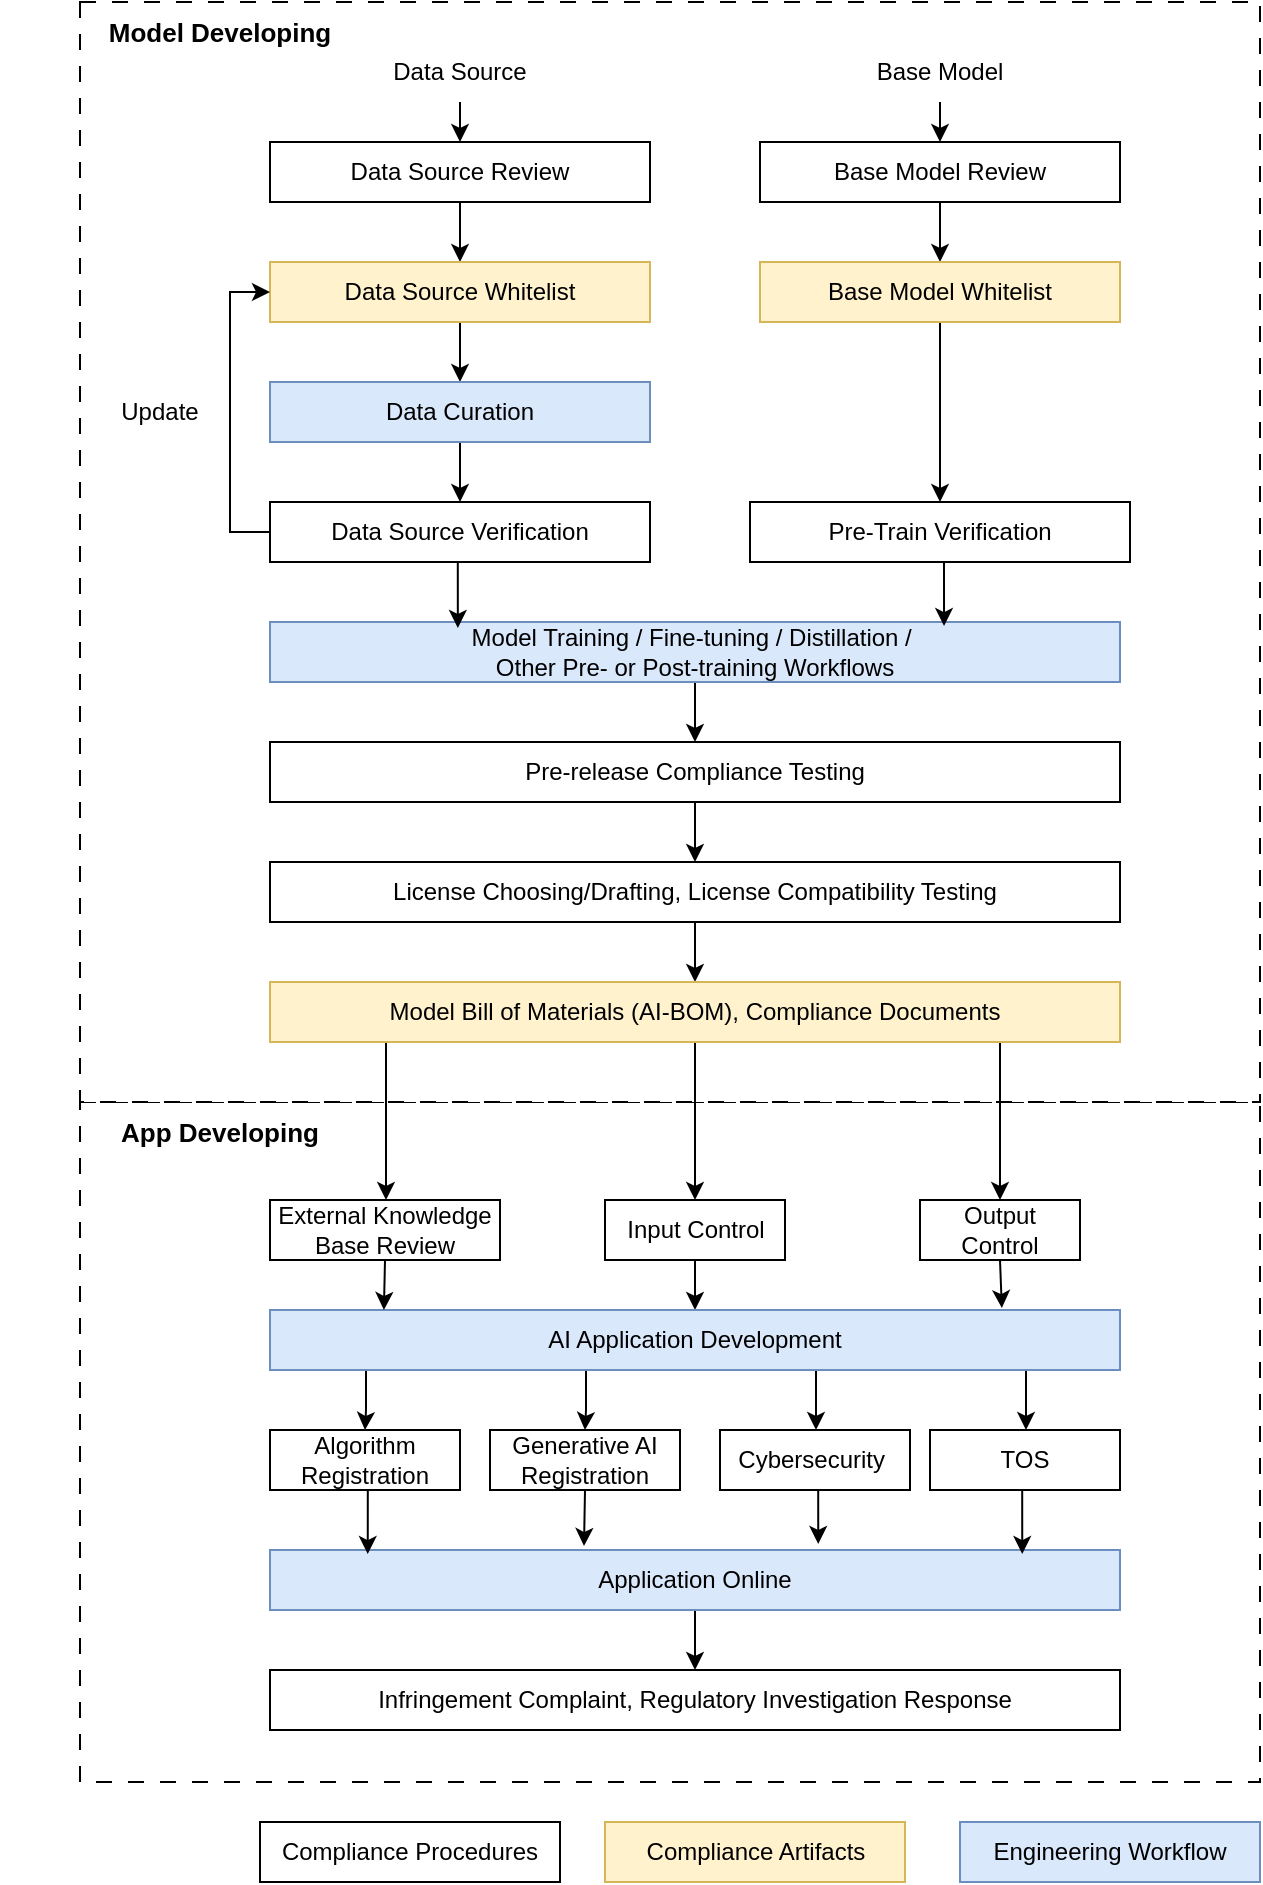<mxfile version="27.0.6">
  <diagram name="第 1 页" id="nbDAPU_vJQ_5vxIa8ZPA">
    <mxGraphModel dx="686" dy="1135" grid="1" gridSize="10" guides="1" tooltips="1" connect="1" arrows="1" fold="1" page="1" pageScale="1" pageWidth="827" pageHeight="1169" math="0" shadow="0">
      <root>
        <mxCell id="0" />
        <mxCell id="1" parent="0" />
        <mxCell id="Xt39_B0bdLKIF7K6Xh9_-75" value="" style="rounded=0;whiteSpace=wrap;html=1;dashed=1;dashPattern=8 8;" vertex="1" parent="1">
          <mxGeometry x="40" y="570" width="590" height="340" as="geometry" />
        </mxCell>
        <mxCell id="Xt39_B0bdLKIF7K6Xh9_-42" value="" style="rounded=0;whiteSpace=wrap;html=1;dashed=1;dashPattern=8 8;" vertex="1" parent="1">
          <mxGeometry x="40" y="20" width="590" height="550" as="geometry" />
        </mxCell>
        <mxCell id="Xt39_B0bdLKIF7K6Xh9_-10" style="edgeStyle=orthogonalEdgeStyle;rounded=0;orthogonalLoop=1;jettySize=auto;html=1;exitX=0.5;exitY=1;exitDx=0;exitDy=0;entryX=0.5;entryY=0;entryDx=0;entryDy=0;" edge="1" parent="1" source="Xt39_B0bdLKIF7K6Xh9_-1" target="Xt39_B0bdLKIF7K6Xh9_-5">
          <mxGeometry relative="1" as="geometry" />
        </mxCell>
        <mxCell id="Xt39_B0bdLKIF7K6Xh9_-1" value="Data Source" style="text;html=1;align=center;verticalAlign=middle;whiteSpace=wrap;rounded=0;" vertex="1" parent="1">
          <mxGeometry x="120" y="40" width="220" height="30" as="geometry" />
        </mxCell>
        <mxCell id="Xt39_B0bdLKIF7K6Xh9_-8" style="edgeStyle=orthogonalEdgeStyle;rounded=0;orthogonalLoop=1;jettySize=auto;html=1;exitX=0.5;exitY=1;exitDx=0;exitDy=0;entryX=0.5;entryY=0;entryDx=0;entryDy=0;" edge="1" parent="1" source="Xt39_B0bdLKIF7K6Xh9_-3" target="Xt39_B0bdLKIF7K6Xh9_-6">
          <mxGeometry relative="1" as="geometry" />
        </mxCell>
        <mxCell id="Xt39_B0bdLKIF7K6Xh9_-3" value="Base Model" style="text;html=1;align=center;verticalAlign=middle;whiteSpace=wrap;rounded=0;" vertex="1" parent="1">
          <mxGeometry x="370" y="40" width="200" height="30" as="geometry" />
        </mxCell>
        <mxCell id="Xt39_B0bdLKIF7K6Xh9_-14" style="edgeStyle=orthogonalEdgeStyle;rounded=0;orthogonalLoop=1;jettySize=auto;html=1;exitX=0.5;exitY=1;exitDx=0;exitDy=0;entryX=0.5;entryY=0;entryDx=0;entryDy=0;" edge="1" parent="1" source="Xt39_B0bdLKIF7K6Xh9_-5" target="Xt39_B0bdLKIF7K6Xh9_-11">
          <mxGeometry relative="1" as="geometry" />
        </mxCell>
        <mxCell id="Xt39_B0bdLKIF7K6Xh9_-5" value="Data Source Review" style="rounded=0;whiteSpace=wrap;html=1;" vertex="1" parent="1">
          <mxGeometry x="135" y="90" width="190" height="30" as="geometry" />
        </mxCell>
        <mxCell id="Xt39_B0bdLKIF7K6Xh9_-19" style="edgeStyle=orthogonalEdgeStyle;rounded=0;orthogonalLoop=1;jettySize=auto;html=1;exitX=0.5;exitY=1;exitDx=0;exitDy=0;entryX=0.5;entryY=0;entryDx=0;entryDy=0;" edge="1" parent="1" source="Xt39_B0bdLKIF7K6Xh9_-6" target="Xt39_B0bdLKIF7K6Xh9_-16">
          <mxGeometry relative="1" as="geometry" />
        </mxCell>
        <mxCell id="Xt39_B0bdLKIF7K6Xh9_-6" value="Base Model Review" style="rounded=0;whiteSpace=wrap;html=1;" vertex="1" parent="1">
          <mxGeometry x="380" y="90" width="180" height="30" as="geometry" />
        </mxCell>
        <mxCell id="Xt39_B0bdLKIF7K6Xh9_-22" style="edgeStyle=orthogonalEdgeStyle;rounded=0;orthogonalLoop=1;jettySize=auto;html=1;exitX=0.5;exitY=1;exitDx=0;exitDy=0;entryX=0.5;entryY=0;entryDx=0;entryDy=0;" edge="1" parent="1" source="Xt39_B0bdLKIF7K6Xh9_-11" target="Xt39_B0bdLKIF7K6Xh9_-20">
          <mxGeometry relative="1" as="geometry" />
        </mxCell>
        <mxCell id="Xt39_B0bdLKIF7K6Xh9_-11" value="Data Source Whitelist" style="rounded=0;whiteSpace=wrap;html=1;fillColor=#fff2cc;strokeColor=#d6b656;" vertex="1" parent="1">
          <mxGeometry x="135" y="150" width="190" height="30" as="geometry" />
        </mxCell>
        <mxCell id="Xt39_B0bdLKIF7K6Xh9_-29" style="edgeStyle=orthogonalEdgeStyle;rounded=0;orthogonalLoop=1;jettySize=auto;html=1;exitX=0.5;exitY=1;exitDx=0;exitDy=0;entryX=0.5;entryY=0;entryDx=0;entryDy=0;" edge="1" parent="1" source="Xt39_B0bdLKIF7K6Xh9_-16" target="Xt39_B0bdLKIF7K6Xh9_-28">
          <mxGeometry relative="1" as="geometry" />
        </mxCell>
        <mxCell id="Xt39_B0bdLKIF7K6Xh9_-16" value="Base Model Whitelist" style="rounded=0;whiteSpace=wrap;html=1;fillColor=#fff2cc;strokeColor=#d6b656;" vertex="1" parent="1">
          <mxGeometry x="380" y="150" width="180" height="30" as="geometry" />
        </mxCell>
        <mxCell id="Xt39_B0bdLKIF7K6Xh9_-25" style="edgeStyle=orthogonalEdgeStyle;rounded=0;orthogonalLoop=1;jettySize=auto;html=1;exitX=0.5;exitY=1;exitDx=0;exitDy=0;entryX=0.5;entryY=0;entryDx=0;entryDy=0;" edge="1" parent="1" source="Xt39_B0bdLKIF7K6Xh9_-20" target="Xt39_B0bdLKIF7K6Xh9_-23">
          <mxGeometry relative="1" as="geometry" />
        </mxCell>
        <mxCell id="Xt39_B0bdLKIF7K6Xh9_-20" value="Data Curation" style="rounded=0;whiteSpace=wrap;html=1;fillColor=#dae8fc;strokeColor=#6c8ebf;" vertex="1" parent="1">
          <mxGeometry x="135" y="210" width="190" height="30" as="geometry" />
        </mxCell>
        <mxCell id="Xt39_B0bdLKIF7K6Xh9_-27" style="edgeStyle=orthogonalEdgeStyle;rounded=0;orthogonalLoop=1;jettySize=auto;html=1;entryX=0;entryY=0.5;entryDx=0;entryDy=0;" edge="1" parent="1" source="Xt39_B0bdLKIF7K6Xh9_-23" target="Xt39_B0bdLKIF7K6Xh9_-11">
          <mxGeometry relative="1" as="geometry">
            <Array as="points">
              <mxPoint x="115" y="285" />
              <mxPoint x="115" y="165" />
            </Array>
          </mxGeometry>
        </mxCell>
        <mxCell id="Xt39_B0bdLKIF7K6Xh9_-23" value="Data Source Verification" style="rounded=0;whiteSpace=wrap;html=1;" vertex="1" parent="1">
          <mxGeometry x="135" y="270" width="190" height="30" as="geometry" />
        </mxCell>
        <mxCell id="Xt39_B0bdLKIF7K6Xh9_-28" value="Pre-Train Verification" style="rounded=0;whiteSpace=wrap;html=1;" vertex="1" parent="1">
          <mxGeometry x="375" y="270" width="190" height="30" as="geometry" />
        </mxCell>
        <mxCell id="Xt39_B0bdLKIF7K6Xh9_-30" value="Update" style="text;html=1;align=center;verticalAlign=middle;whiteSpace=wrap;rounded=0;" vertex="1" parent="1">
          <mxGeometry x="50" y="210" width="60" height="30" as="geometry" />
        </mxCell>
        <mxCell id="Xt39_B0bdLKIF7K6Xh9_-39" style="edgeStyle=orthogonalEdgeStyle;rounded=0;orthogonalLoop=1;jettySize=auto;html=1;exitX=0.5;exitY=1;exitDx=0;exitDy=0;entryX=0.5;entryY=0;entryDx=0;entryDy=0;" edge="1" parent="1" source="Xt39_B0bdLKIF7K6Xh9_-31" target="Xt39_B0bdLKIF7K6Xh9_-35">
          <mxGeometry relative="1" as="geometry" />
        </mxCell>
        <mxCell id="Xt39_B0bdLKIF7K6Xh9_-31" value="Model Training / Fine-tuning / Distillation /&amp;nbsp;&lt;div&gt;Other Pre- or Post-training Workflows&lt;/div&gt;" style="rounded=0;whiteSpace=wrap;html=1;fillColor=#dae8fc;strokeColor=#6c8ebf;" vertex="1" parent="1">
          <mxGeometry x="135" y="330" width="425" height="30" as="geometry" />
        </mxCell>
        <mxCell id="Xt39_B0bdLKIF7K6Xh9_-32" style="edgeStyle=orthogonalEdgeStyle;rounded=0;orthogonalLoop=1;jettySize=auto;html=1;exitX=0.5;exitY=1;exitDx=0;exitDy=0;entryX=0.793;entryY=0.067;entryDx=0;entryDy=0;entryPerimeter=0;" edge="1" parent="1" source="Xt39_B0bdLKIF7K6Xh9_-28" target="Xt39_B0bdLKIF7K6Xh9_-31">
          <mxGeometry relative="1" as="geometry" />
        </mxCell>
        <mxCell id="Xt39_B0bdLKIF7K6Xh9_-34" style="edgeStyle=orthogonalEdgeStyle;rounded=0;orthogonalLoop=1;jettySize=auto;html=1;exitX=0.5;exitY=1;exitDx=0;exitDy=0;entryX=0.221;entryY=0.1;entryDx=0;entryDy=0;entryPerimeter=0;" edge="1" parent="1" source="Xt39_B0bdLKIF7K6Xh9_-23" target="Xt39_B0bdLKIF7K6Xh9_-31">
          <mxGeometry relative="1" as="geometry" />
        </mxCell>
        <mxCell id="Xt39_B0bdLKIF7K6Xh9_-40" style="edgeStyle=orthogonalEdgeStyle;rounded=0;orthogonalLoop=1;jettySize=auto;html=1;exitX=0.5;exitY=1;exitDx=0;exitDy=0;entryX=0.5;entryY=0;entryDx=0;entryDy=0;" edge="1" parent="1" source="Xt39_B0bdLKIF7K6Xh9_-35" target="Xt39_B0bdLKIF7K6Xh9_-36">
          <mxGeometry relative="1" as="geometry" />
        </mxCell>
        <mxCell id="Xt39_B0bdLKIF7K6Xh9_-35" value="Pre-release Compliance Testing" style="rounded=0;whiteSpace=wrap;html=1;" vertex="1" parent="1">
          <mxGeometry x="135" y="390" width="425" height="30" as="geometry" />
        </mxCell>
        <mxCell id="Xt39_B0bdLKIF7K6Xh9_-41" style="edgeStyle=orthogonalEdgeStyle;rounded=0;orthogonalLoop=1;jettySize=auto;html=1;exitX=0.5;exitY=1;exitDx=0;exitDy=0;entryX=0.5;entryY=0;entryDx=0;entryDy=0;" edge="1" parent="1" source="Xt39_B0bdLKIF7K6Xh9_-36" target="Xt39_B0bdLKIF7K6Xh9_-38">
          <mxGeometry relative="1" as="geometry" />
        </mxCell>
        <mxCell id="Xt39_B0bdLKIF7K6Xh9_-36" value="License Choosing/Drafting, License Compatibility Testing" style="rounded=0;whiteSpace=wrap;html=1;" vertex="1" parent="1">
          <mxGeometry x="135" y="450" width="425" height="30" as="geometry" />
        </mxCell>
        <mxCell id="Xt39_B0bdLKIF7K6Xh9_-54" style="edgeStyle=orthogonalEdgeStyle;rounded=0;orthogonalLoop=1;jettySize=auto;html=1;exitX=0.5;exitY=1;exitDx=0;exitDy=0;entryX=0.5;entryY=0;entryDx=0;entryDy=0;" edge="1" parent="1" source="Xt39_B0bdLKIF7K6Xh9_-38" target="Xt39_B0bdLKIF7K6Xh9_-51">
          <mxGeometry relative="1" as="geometry">
            <Array as="points">
              <mxPoint x="348" y="580" />
              <mxPoint x="348" y="580" />
            </Array>
          </mxGeometry>
        </mxCell>
        <mxCell id="Xt39_B0bdLKIF7K6Xh9_-55" style="edgeStyle=orthogonalEdgeStyle;rounded=0;orthogonalLoop=1;jettySize=auto;html=1;exitX=0.75;exitY=1;exitDx=0;exitDy=0;entryX=0.5;entryY=0;entryDx=0;entryDy=0;" edge="1" parent="1" source="Xt39_B0bdLKIF7K6Xh9_-38" target="Xt39_B0bdLKIF7K6Xh9_-47">
          <mxGeometry relative="1" as="geometry">
            <Array as="points">
              <mxPoint x="500" y="540" />
            </Array>
          </mxGeometry>
        </mxCell>
        <mxCell id="Xt39_B0bdLKIF7K6Xh9_-77" style="edgeStyle=orthogonalEdgeStyle;rounded=0;orthogonalLoop=1;jettySize=auto;html=1;exitX=0.25;exitY=1;exitDx=0;exitDy=0;" edge="1" parent="1" source="Xt39_B0bdLKIF7K6Xh9_-38" target="Xt39_B0bdLKIF7K6Xh9_-44">
          <mxGeometry relative="1" as="geometry">
            <Array as="points">
              <mxPoint x="193" y="540" />
            </Array>
          </mxGeometry>
        </mxCell>
        <mxCell id="Xt39_B0bdLKIF7K6Xh9_-38" value="Model Bill of Materials (AI-BOM), Compliance Documents" style="rounded=0;whiteSpace=wrap;html=1;fillColor=#fff2cc;strokeColor=#d6b656;" vertex="1" parent="1">
          <mxGeometry x="135" y="510" width="425" height="30" as="geometry" />
        </mxCell>
        <mxCell id="Xt39_B0bdLKIF7K6Xh9_-43" value="Model Developing" style="text;html=1;align=center;verticalAlign=middle;whiteSpace=wrap;rounded=0;fontStyle=1;fontSize=13;" vertex="1" parent="1">
          <mxGeometry y="20" width="220" height="30" as="geometry" />
        </mxCell>
        <mxCell id="Xt39_B0bdLKIF7K6Xh9_-44" value="External Knowledge Base Review" style="rounded=0;whiteSpace=wrap;html=1;" vertex="1" parent="1">
          <mxGeometry x="135" y="619" width="115" height="30" as="geometry" />
        </mxCell>
        <mxCell id="Xt39_B0bdLKIF7K6Xh9_-47" value="Output Control" style="rounded=0;whiteSpace=wrap;html=1;" vertex="1" parent="1">
          <mxGeometry x="460" y="619" width="80" height="30" as="geometry" />
        </mxCell>
        <mxCell id="Xt39_B0bdLKIF7K6Xh9_-58" style="edgeStyle=orthogonalEdgeStyle;rounded=0;orthogonalLoop=1;jettySize=auto;html=1;exitX=0.5;exitY=1;exitDx=0;exitDy=0;entryX=0.5;entryY=0;entryDx=0;entryDy=0;" edge="1" parent="1" source="Xt39_B0bdLKIF7K6Xh9_-51" target="Xt39_B0bdLKIF7K6Xh9_-56">
          <mxGeometry relative="1" as="geometry" />
        </mxCell>
        <mxCell id="Xt39_B0bdLKIF7K6Xh9_-51" value="Input Control" style="rounded=0;whiteSpace=wrap;html=1;" vertex="1" parent="1">
          <mxGeometry x="302.5" y="619" width="90" height="30" as="geometry" />
        </mxCell>
        <mxCell id="Xt39_B0bdLKIF7K6Xh9_-78" style="edgeStyle=orthogonalEdgeStyle;rounded=0;orthogonalLoop=1;jettySize=auto;html=1;exitX=0.25;exitY=1;exitDx=0;exitDy=0;entryX=0.5;entryY=0;entryDx=0;entryDy=0;" edge="1" parent="1" source="Xt39_B0bdLKIF7K6Xh9_-56" target="Xt39_B0bdLKIF7K6Xh9_-60">
          <mxGeometry relative="1" as="geometry">
            <Array as="points">
              <mxPoint x="183" y="704" />
              <mxPoint x="183" y="724" />
            </Array>
          </mxGeometry>
        </mxCell>
        <mxCell id="Xt39_B0bdLKIF7K6Xh9_-79" style="edgeStyle=orthogonalEdgeStyle;rounded=0;orthogonalLoop=1;jettySize=auto;html=1;exitX=0.5;exitY=1;exitDx=0;exitDy=0;entryX=0.5;entryY=0;entryDx=0;entryDy=0;" edge="1" parent="1" source="Xt39_B0bdLKIF7K6Xh9_-56" target="Xt39_B0bdLKIF7K6Xh9_-61">
          <mxGeometry relative="1" as="geometry">
            <Array as="points">
              <mxPoint x="293" y="704" />
              <mxPoint x="293" y="724" />
            </Array>
          </mxGeometry>
        </mxCell>
        <mxCell id="Xt39_B0bdLKIF7K6Xh9_-80" style="edgeStyle=orthogonalEdgeStyle;rounded=0;orthogonalLoop=1;jettySize=auto;html=1;exitX=0.5;exitY=1;exitDx=0;exitDy=0;" edge="1" parent="1" source="Xt39_B0bdLKIF7K6Xh9_-56" target="Xt39_B0bdLKIF7K6Xh9_-62">
          <mxGeometry relative="1" as="geometry">
            <Array as="points">
              <mxPoint x="408" y="704" />
            </Array>
          </mxGeometry>
        </mxCell>
        <mxCell id="Xt39_B0bdLKIF7K6Xh9_-81" style="edgeStyle=orthogonalEdgeStyle;rounded=0;orthogonalLoop=1;jettySize=auto;html=1;exitX=0.75;exitY=1;exitDx=0;exitDy=0;" edge="1" parent="1" source="Xt39_B0bdLKIF7K6Xh9_-56" target="Xt39_B0bdLKIF7K6Xh9_-63">
          <mxGeometry relative="1" as="geometry">
            <Array as="points">
              <mxPoint x="513" y="704" />
            </Array>
          </mxGeometry>
        </mxCell>
        <mxCell id="Xt39_B0bdLKIF7K6Xh9_-56" value="AI Application Development" style="rounded=0;whiteSpace=wrap;html=1;fillColor=#dae8fc;strokeColor=#6c8ebf;" vertex="1" parent="1">
          <mxGeometry x="135" y="674" width="425" height="30" as="geometry" />
        </mxCell>
        <mxCell id="Xt39_B0bdLKIF7K6Xh9_-57" style="edgeStyle=orthogonalEdgeStyle;rounded=0;orthogonalLoop=1;jettySize=auto;html=1;exitX=0.5;exitY=1;exitDx=0;exitDy=0;entryX=0.134;entryY=0;entryDx=0;entryDy=0;entryPerimeter=0;" edge="1" parent="1" source="Xt39_B0bdLKIF7K6Xh9_-44" target="Xt39_B0bdLKIF7K6Xh9_-56">
          <mxGeometry relative="1" as="geometry" />
        </mxCell>
        <mxCell id="Xt39_B0bdLKIF7K6Xh9_-59" style="edgeStyle=orthogonalEdgeStyle;rounded=0;orthogonalLoop=1;jettySize=auto;html=1;exitX=0.5;exitY=1;exitDx=0;exitDy=0;entryX=0.861;entryY=-0.033;entryDx=0;entryDy=0;entryPerimeter=0;" edge="1" parent="1" source="Xt39_B0bdLKIF7K6Xh9_-47" target="Xt39_B0bdLKIF7K6Xh9_-56">
          <mxGeometry relative="1" as="geometry" />
        </mxCell>
        <mxCell id="Xt39_B0bdLKIF7K6Xh9_-60" value="Algorithm Registration" style="rounded=0;whiteSpace=wrap;html=1;" vertex="1" parent="1">
          <mxGeometry x="135" y="734" width="95" height="30" as="geometry" />
        </mxCell>
        <mxCell id="Xt39_B0bdLKIF7K6Xh9_-61" value="Generative AI Registration" style="rounded=0;whiteSpace=wrap;html=1;" vertex="1" parent="1">
          <mxGeometry x="245" y="734" width="95" height="30" as="geometry" />
        </mxCell>
        <mxCell id="Xt39_B0bdLKIF7K6Xh9_-62" value="Cybersecurity&amp;nbsp;" style="rounded=0;whiteSpace=wrap;html=1;" vertex="1" parent="1">
          <mxGeometry x="360" y="734" width="95" height="30" as="geometry" />
        </mxCell>
        <mxCell id="Xt39_B0bdLKIF7K6Xh9_-63" value="TOS" style="rounded=0;whiteSpace=wrap;html=1;" vertex="1" parent="1">
          <mxGeometry x="465" y="734" width="95" height="30" as="geometry" />
        </mxCell>
        <mxCell id="Xt39_B0bdLKIF7K6Xh9_-74" style="edgeStyle=orthogonalEdgeStyle;rounded=0;orthogonalLoop=1;jettySize=auto;html=1;exitX=0.5;exitY=1;exitDx=0;exitDy=0;entryX=0.5;entryY=0;entryDx=0;entryDy=0;" edge="1" parent="1" source="Xt39_B0bdLKIF7K6Xh9_-64" target="Xt39_B0bdLKIF7K6Xh9_-73">
          <mxGeometry relative="1" as="geometry" />
        </mxCell>
        <mxCell id="Xt39_B0bdLKIF7K6Xh9_-64" value="Application Online" style="rounded=0;whiteSpace=wrap;html=1;fillColor=#dae8fc;strokeColor=#6c8ebf;" vertex="1" parent="1">
          <mxGeometry x="135" y="794" width="425" height="30" as="geometry" />
        </mxCell>
        <mxCell id="Xt39_B0bdLKIF7K6Xh9_-69" style="edgeStyle=orthogonalEdgeStyle;rounded=0;orthogonalLoop=1;jettySize=auto;html=1;exitX=0.5;exitY=1;exitDx=0;exitDy=0;entryX=0.115;entryY=0.067;entryDx=0;entryDy=0;entryPerimeter=0;" edge="1" parent="1" source="Xt39_B0bdLKIF7K6Xh9_-60" target="Xt39_B0bdLKIF7K6Xh9_-64">
          <mxGeometry relative="1" as="geometry" />
        </mxCell>
        <mxCell id="Xt39_B0bdLKIF7K6Xh9_-70" style="edgeStyle=orthogonalEdgeStyle;rounded=0;orthogonalLoop=1;jettySize=auto;html=1;exitX=0.5;exitY=1;exitDx=0;exitDy=0;" edge="1" parent="1" source="Xt39_B0bdLKIF7K6Xh9_-61">
          <mxGeometry relative="1" as="geometry">
            <mxPoint x="292" y="792" as="targetPoint" />
          </mxGeometry>
        </mxCell>
        <mxCell id="Xt39_B0bdLKIF7K6Xh9_-71" style="edgeStyle=orthogonalEdgeStyle;rounded=0;orthogonalLoop=1;jettySize=auto;html=1;exitX=0.5;exitY=1;exitDx=0;exitDy=0;entryX=0.645;entryY=-0.1;entryDx=0;entryDy=0;entryPerimeter=0;" edge="1" parent="1" source="Xt39_B0bdLKIF7K6Xh9_-62" target="Xt39_B0bdLKIF7K6Xh9_-64">
          <mxGeometry relative="1" as="geometry" />
        </mxCell>
        <mxCell id="Xt39_B0bdLKIF7K6Xh9_-72" style="edgeStyle=orthogonalEdgeStyle;rounded=0;orthogonalLoop=1;jettySize=auto;html=1;exitX=0.5;exitY=1;exitDx=0;exitDy=0;entryX=0.885;entryY=0.067;entryDx=0;entryDy=0;entryPerimeter=0;" edge="1" parent="1" source="Xt39_B0bdLKIF7K6Xh9_-63" target="Xt39_B0bdLKIF7K6Xh9_-64">
          <mxGeometry relative="1" as="geometry" />
        </mxCell>
        <mxCell id="Xt39_B0bdLKIF7K6Xh9_-73" value="Infringement Complaint, Regulatory Investigation Response" style="rounded=0;whiteSpace=wrap;html=1;" vertex="1" parent="1">
          <mxGeometry x="135" y="854" width="425" height="30" as="geometry" />
        </mxCell>
        <mxCell id="Xt39_B0bdLKIF7K6Xh9_-76" value="App Developing" style="text;html=1;align=center;verticalAlign=middle;whiteSpace=wrap;rounded=0;fontStyle=1;fontSize=13;" vertex="1" parent="1">
          <mxGeometry y="570" width="220" height="30" as="geometry" />
        </mxCell>
        <mxCell id="Xt39_B0bdLKIF7K6Xh9_-83" value="Compliance Procedures" style="rounded=0;whiteSpace=wrap;html=1;" vertex="1" parent="1">
          <mxGeometry x="130" y="930" width="150" height="30" as="geometry" />
        </mxCell>
        <mxCell id="Xt39_B0bdLKIF7K6Xh9_-84" value="Compliance Artifacts" style="rounded=0;whiteSpace=wrap;html=1;fillColor=#fff2cc;strokeColor=#d6b656;" vertex="1" parent="1">
          <mxGeometry x="302.5" y="930" width="150" height="30" as="geometry" />
        </mxCell>
        <mxCell id="Xt39_B0bdLKIF7K6Xh9_-85" value="Engineering Workflow" style="rounded=0;whiteSpace=wrap;html=1;fillColor=#dae8fc;strokeColor=#6c8ebf;" vertex="1" parent="1">
          <mxGeometry x="480" y="930" width="150" height="30" as="geometry" />
        </mxCell>
      </root>
    </mxGraphModel>
  </diagram>
</mxfile>

